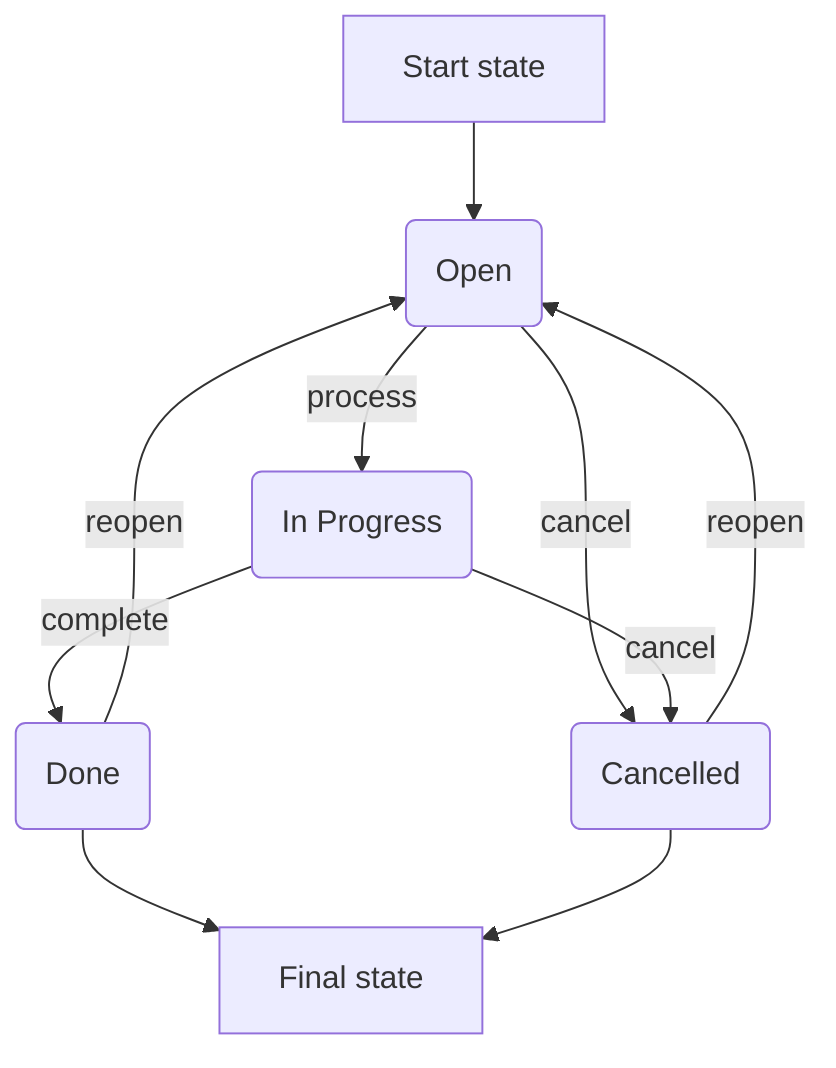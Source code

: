 flowchart TD
START_STATE[Start state] --> 018c4a0eeaec71b7a0415b572e1a07f5
018c4a0eeaec71b7a0415b572e1a07f5(Open)
018c4a0eeaec71b7a0415b572e8c7a86(Done)
018c4a0eeaec71b7a0415b572e8c7a86 --> FINAL_STATE[Final state]
018c4a0eeaec71b7a0415b572f6990c5(In Progress)
018c4a0eeaec71b7a0415b572fa73aa1(Cancelled)
018c4a0eeaec71b7a0415b572fa73aa1 --> FINAL_STATE[Final state]
018c4a0eeaec71b7a0415b572e1a07f5 -- process --> 018c4a0eeaec71b7a0415b572f6990c5
018c4a0eeaec71b7a0415b572e1a07f5 -- cancel --> 018c4a0eeaec71b7a0415b572fa73aa1
018c4a0eeaec71b7a0415b572f6990c5 -- cancel --> 018c4a0eeaec71b7a0415b572fa73aa1
018c4a0eeaec71b7a0415b572f6990c5 -- complete --> 018c4a0eeaec71b7a0415b572e8c7a86
018c4a0eeaec71b7a0415b572fa73aa1 -- reopen --> 018c4a0eeaec71b7a0415b572e1a07f5
018c4a0eeaec71b7a0415b572e8c7a86 -- reopen --> 018c4a0eeaec71b7a0415b572e1a07f5